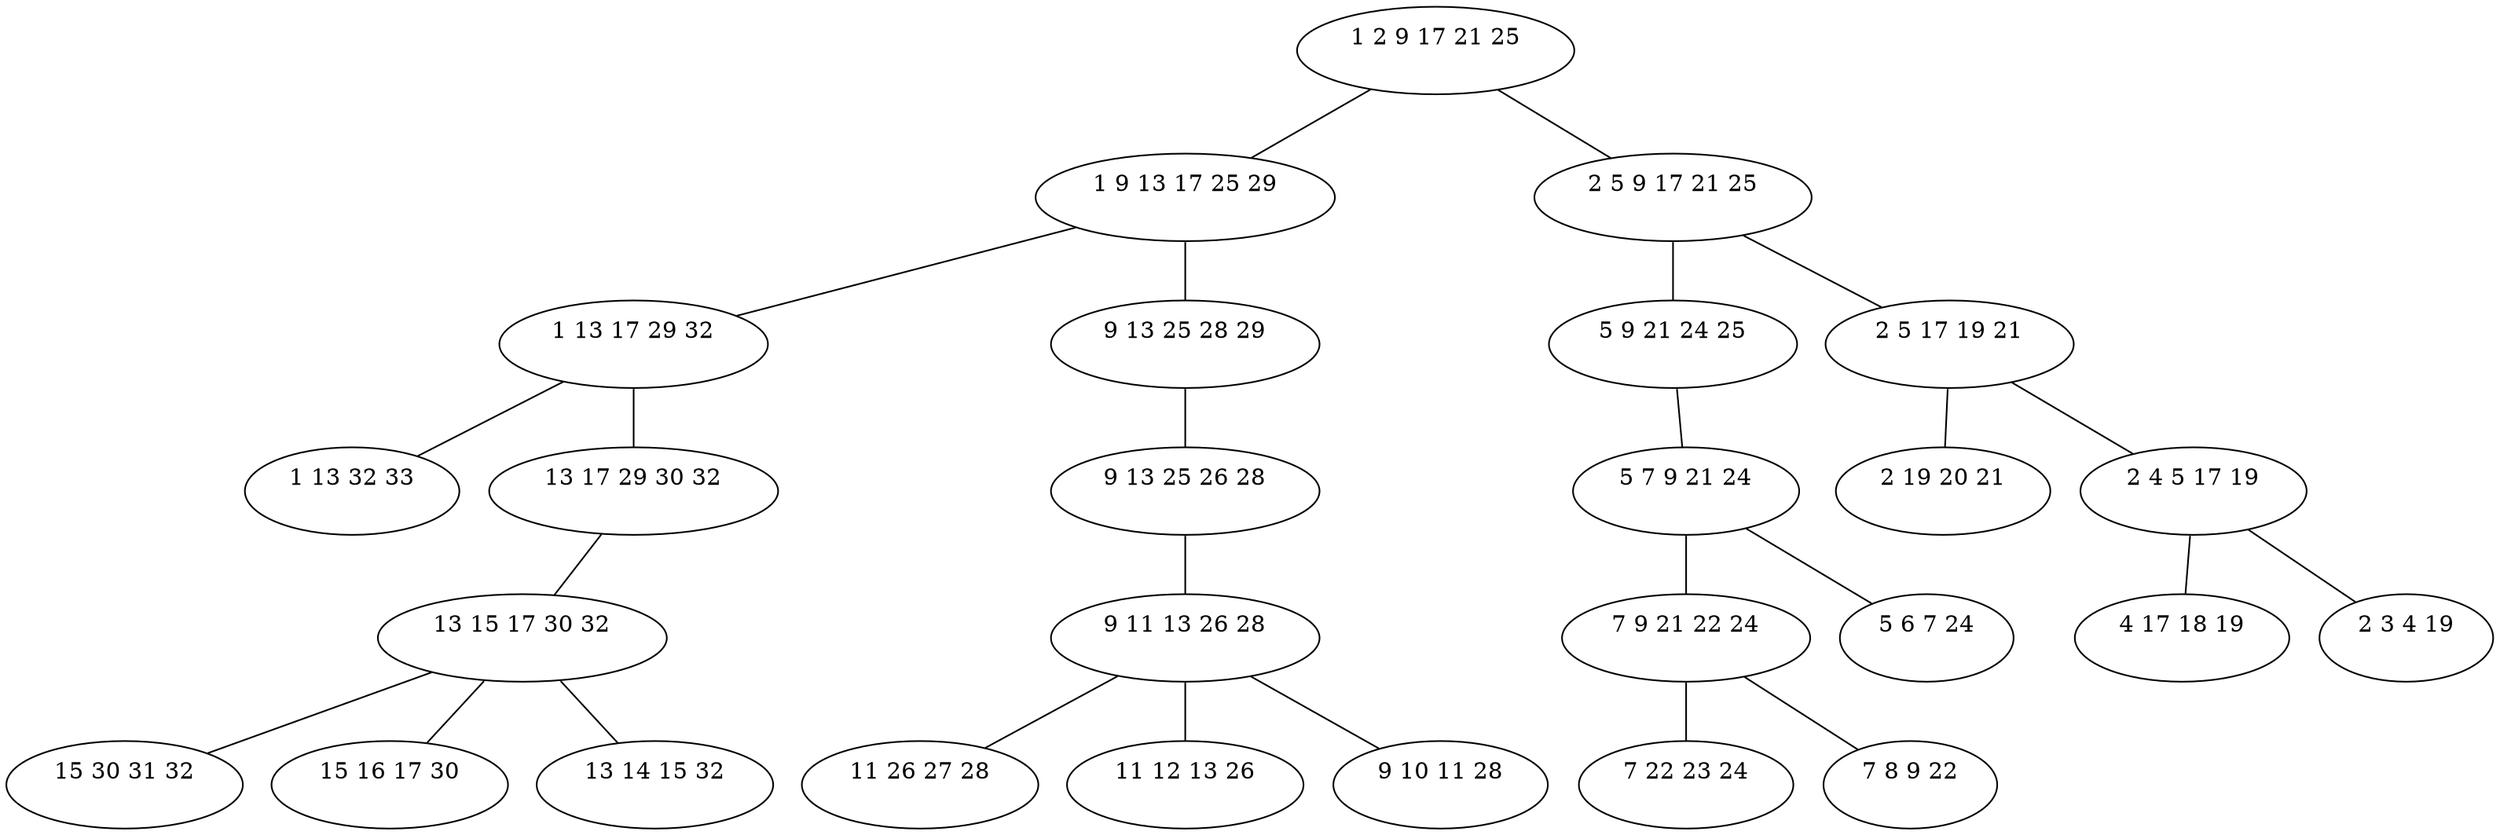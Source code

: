 graph G {

	bag0 [label="1 2 9 17 21 25
 "]
	bag1 [label="1 9 13 17 25 29
 "]
	bag2 [label="1 13 17 29 32
 "]
	bag3 [label="1 13 32 33
 "]
	bag4 [label="13 17 29 30 32
 "]
	bag5 [label="13 15 17 30 32
 "]
	bag6 [label="15 30 31 32
 "]
	bag7 [label="15 16 17 30
 "]
	bag8 [label="13 14 15 32
 "]
	bag9 [label="9 13 25 28 29
 "]
	bag10 [label="9 13 25 26 28
 "]
	bag11 [label="9 11 13 26 28
 "]
	bag12 [label="11 26 27 28
 "]
	bag13 [label="11 12 13 26
 "]
	bag14 [label="9 10 11 28
 "]
	bag15 [label="2 5 9 17 21 25
 "]
	bag16 [label="5 9 21 24 25
 "]
	bag17 [label="5 7 9 21 24
 "]
	bag18 [label="7 9 21 22 24
 "]
	bag19 [label="7 22 23 24
 "]
	bag20 [label="7 8 9 22
 "]
	bag21 [label="5 6 7 24
 "]
	bag22 [label="2 5 17 19 21
 "]
	bag23 [label="2 19 20 21
 "]
	bag24 [label="2 4 5 17 19
 "]
	bag25 [label="4 17 18 19
 "]
	bag26 [label="2 3 4 19
 "]

	bag0 -- bag1
	bag0 -- bag15
	bag1 -- bag2
	bag1 -- bag9
	bag2 -- bag3
	bag2 -- bag4
	bag4 -- bag5
	bag5 -- bag6
	bag5 -- bag7
	bag5 -- bag8
	bag9 -- bag10
	bag10 -- bag11
	bag11 -- bag12
	bag11 -- bag13
	bag11 -- bag14
	bag15 -- bag16
	bag15 -- bag22
	bag16 -- bag17
	bag17 -- bag18
	bag17 -- bag21
	bag18 -- bag19
	bag18 -- bag20
	bag22 -- bag23
	bag22 -- bag24
	bag24 -- bag25
	bag24 -- bag26

}